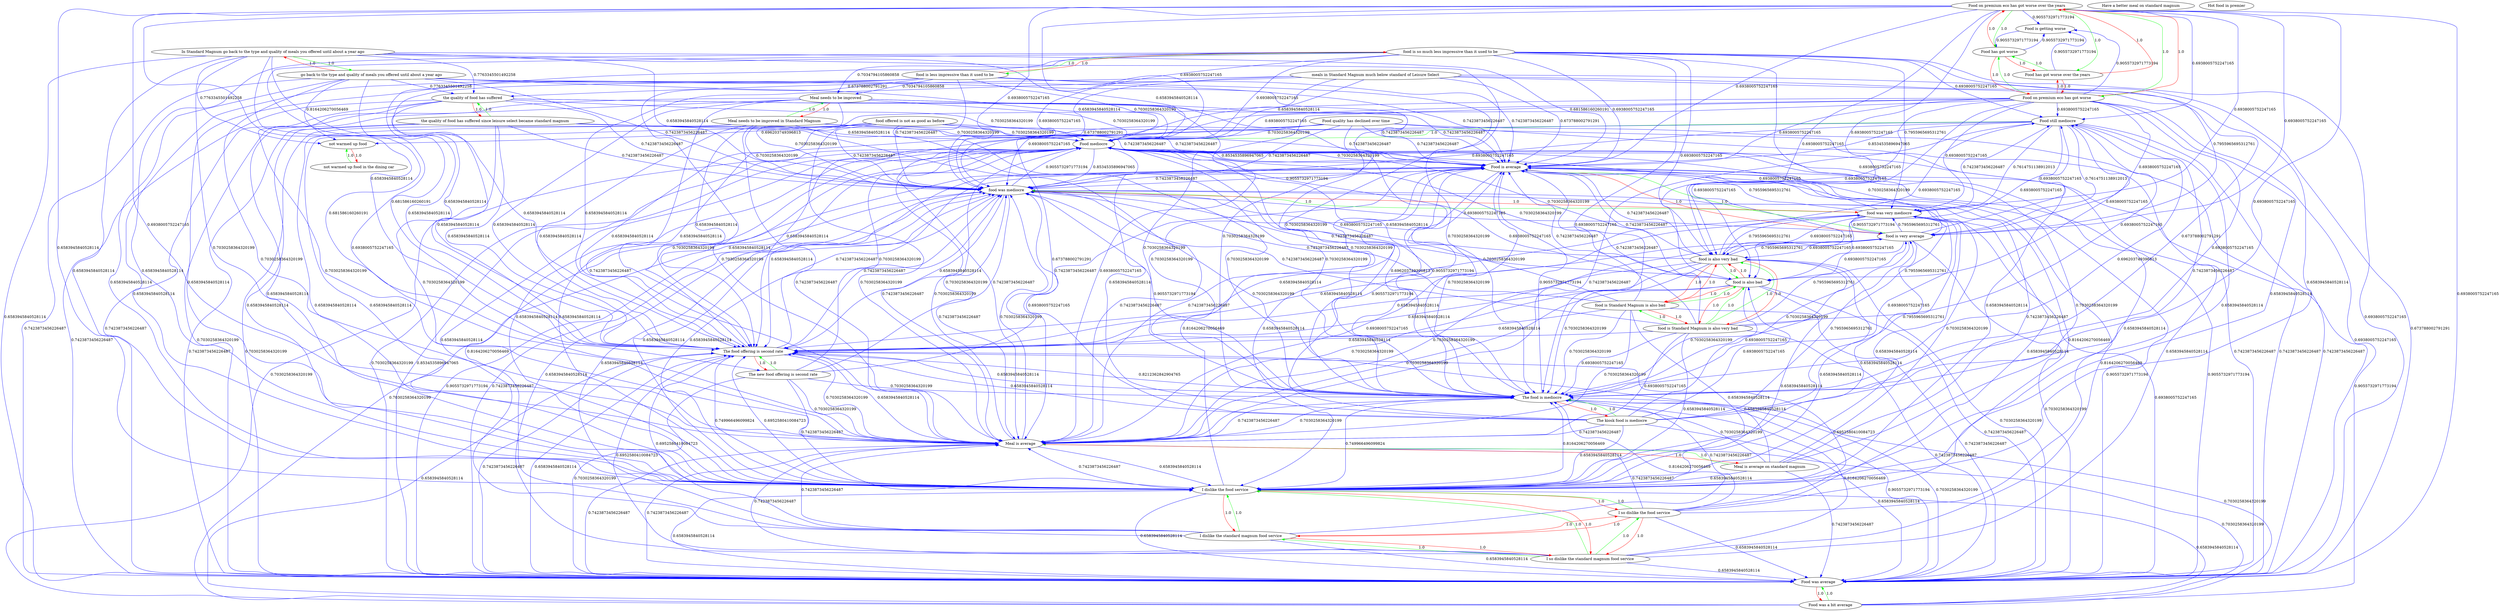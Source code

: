 digraph rawGraph {
"Food still mediocre";"Food mediocre";"Food quality has declined over time";"Food is average";"Food is getting worse";"Food on premium eco has got worse over the years";"Food on premium eco has got worse";"Food has got worse";"Food has got worse over the years";"Food was a bit average";"Food was average";"Have a better meal on standard magnum";"Hot food in premier";"I so dislike the standard magnum food service";"I dislike the standard magnum food service";"I dislike the food service";"I so dislike the food service";"In Standard Magnum go back to the type and quality of meals you offered until about a year ago";"go back to the type and quality of meals you offered until about a year ago";"Meal is average on standard magnum";"Meal is average";"Meal needs to be improved in Standard Magnum";"Meal needs to be improved";"The kiosk food is mediocre";"The food is mediocre";"The new food offering is second rate";"The food offering is second rate";"food is Standard Magnum is also very bad";"food is Standard Magnum is also bad";"food is also bad";"food is also very bad";"food is so much less impressive than it used to be";"food is less impressive than it used to be";"food is very average";"food offered is not as good as before";"food was very mediocre";"food was mediocre";"meals in Standard Magnum much below standard of Leisure Select";"not warmed up food in the dining car";"not warmed up food";"the quality of food has suffered since leisure select became standard magnum";"the quality of food has suffered";"Food still mediocre" -> "Food mediocre" [label=1.0] [color=green]
"Food quality has declined over time" -> "Food is average" [label=0.7423873456226487] [color=blue]
"Food mediocre" -> "Food is average" [label=0.8534535896947065] [color=blue]
"Food still mediocre" -> "Food is average" [label=0.8534535896947065] [color=blue]
"Food on premium eco has got worse over the years" -> "Food on premium eco has got worse" [label=1.0] [color=green]
"Food on premium eco has got worse" -> "Food has got worse" [label=1.0] [color=green]
"Food on premium eco has got worse over the years" -> "Food has got worse over the years" [label=1.0] [color=green]
"Food has got worse over the years" -> "Food has got worse" [label=1.0] [color=green]
"Food on premium eco has got worse over the years" -> "Food has got worse" [label=1.0] [color=green]
"Food on premium eco has got worse" -> "Food on premium eco has got worse over the years" [label=1.0] [color=red]
"Food on premium eco has got worse" -> "Food has got worse over the years" [label=1.0] [color=red]
"Food has got worse" -> "Food on premium eco has got worse over the years" [label=1.0] [color=red]
"Food has got worse" -> "Food on premium eco has got worse" [label=1.0] [color=red]
"Food has got worse" -> "Food has got worse over the years" [label=1.0] [color=red]
"Food has got worse over the years" -> "Food on premium eco has got worse over the years" [label=1.0] [color=red]
"Food has got worse over the years" -> "Food on premium eco has got worse" [label=1.0] [color=red]
"Food has got worse" -> "Food is getting worse" [label=0.9055732971773194] [color=blue]
"Food is getting worse" -> "Food has got worse" [label=0.9055732971773194] [color=blue]
"Food on premium eco has got worse over the years" -> "Food is getting worse" [label=0.9055732971773194] [color=blue]
"Food on premium eco has got worse" -> "Food is getting worse" [label=0.9055732971773194] [color=blue]
"Food has got worse over the years" -> "Food is getting worse" [label=0.9055732971773194] [color=blue]
"Food was a bit average" -> "Food was average" [label=1.0] [color=green]
"Food was average" -> "Food was a bit average" [label=1.0] [color=red]
"Food was average" -> "Food is average" [label=0.9055732971773194] [color=blue]
"Food is average" -> "Food was average" [label=0.9055732971773194] [color=blue]
"Food mediocre" -> "Food was average" [label=0.8534535896947065] [color=blue]
"Food was a bit average" -> "Food is average" [label=0.9055732971773194] [color=blue]
"I so dislike the standard magnum food service" -> "I dislike the standard magnum food service" [label=1.0] [color=green]
"I dislike the standard magnum food service" -> "I dislike the food service" [label=1.0] [color=green]
"I so dislike the standard magnum food service" -> "I so dislike the food service" [label=1.0] [color=green]
"I so dislike the food service" -> "I dislike the food service" [label=1.0] [color=green]
"I so dislike the standard magnum food service" -> "I dislike the food service" [label=1.0] [color=green]
"I dislike the standard magnum food service" -> "I so dislike the standard magnum food service" [label=1.0] [color=red]
"I dislike the standard magnum food service" -> "I so dislike the food service" [label=1.0] [color=red]
"I dislike the food service" -> "I so dislike the standard magnum food service" [label=1.0] [color=red]
"I dislike the food service" -> "I dislike the standard magnum food service" [label=1.0] [color=red]
"I dislike the food service" -> "I so dislike the food service" [label=1.0] [color=red]
"I so dislike the food service" -> "I so dislike the standard magnum food service" [label=1.0] [color=red]
"I so dislike the food service" -> "I dislike the standard magnum food service" [label=1.0] [color=red]
"In Standard Magnum go back to the type and quality of meals you offered until about a year ago" -> "go back to the type and quality of meals you offered until about a year ago" [label=1.0] [color=green]
"go back to the type and quality of meals you offered until about a year ago" -> "In Standard Magnum go back to the type and quality of meals you offered until about a year ago" [label=1.0] [color=red]
"Meal is average on standard magnum" -> "Meal is average" [label=1.0] [color=green]
"Meal is average" -> "Meal is average on standard magnum" [label=1.0] [color=red]
"Food is average" -> "Meal is average" [label=0.7423873456226487] [color=blue]
"Meal is average" -> "Food is average" [label=0.7423873456226487] [color=blue]
"Meal is average" -> "Food was average" [label=0.7423873456226487] [color=blue]
"Food was average" -> "Meal is average" [label=0.7423873456226487] [color=blue]
"Meal is average on standard magnum" -> "Food is average" [label=0.7423873456226487] [color=blue]
"Meal is average on standard magnum" -> "Food was average" [label=0.7423873456226487] [color=blue]
"Meal needs to be improved in Standard Magnum" -> "Meal needs to be improved" [label=1.0] [color=green]
"Meal needs to be improved" -> "Meal needs to be improved in Standard Magnum" [label=1.0] [color=red]
"Meal needs to be improved" -> "Meal is average" [label=0.7423873456226487] [color=blue]
"The kiosk food is mediocre" -> "The food is mediocre" [label=1.0] [color=green]
"The food is mediocre" -> "The kiosk food is mediocre" [label=1.0] [color=red]
"The food is mediocre" -> "Food is average" [label=0.9055732971773194] [color=blue]
"The food is mediocre" -> "Meal is average" [label=0.7423873456226487] [color=blue]
"I dislike the food service" -> "The food is mediocre" [label=0.8164206270056469] [color=blue]
"The food is mediocre" -> "I dislike the food service" [label=0.749966496099824] [color=blue]
"The food is mediocre" -> "Food was average" [label=0.9055732971773194] [color=blue]
"Food mediocre" -> "The food is mediocre" [label=0.696203749396813] [color=blue]
"The food is mediocre" -> "Food mediocre" [label=0.9055732971773194] [color=blue]
"The kiosk food is mediocre" -> "Food still mediocre" [label=0.7423873456226487] [color=blue]
"The new food offering is second rate" -> "The food offering is second rate" [label=1.0] [color=green]
"The food offering is second rate" -> "The new food offering is second rate" [label=1.0] [color=red]
"The food offering is second rate" -> "Food is average" [label=0.7423873456226487] [color=blue]
"In Standard Magnum go back to the type and quality of meals you offered until about a year ago" -> "The new food offering is second rate" [label=0.681586160260191] [color=blue]
"The food offering is second rate" -> "The food is mediocre" [label=0.8212362842904765] [color=blue]
"The food is mediocre" -> "The food offering is second rate" [label=0.6583945840528114] [color=blue]
"I dislike the food service" -> "The food offering is second rate" [label=0.6952580410084723] [color=blue]
"The food offering is second rate" -> "I dislike the food service" [label=0.749966496099824] [color=blue]
"The food offering is second rate" -> "Food was average" [label=0.7423873456226487] [color=blue]
"The new food offering is second rate" -> "Food is average" [label=0.7423873456226487] [color=blue]
"food is Standard Magnum is also very bad" -> "food is Standard Magnum is also bad" [label=1.0] [color=green]
"food is Standard Magnum is also bad" -> "food is also bad" [label=1.0] [color=green]
"food is Standard Magnum is also very bad" -> "food is also very bad" [label=1.0] [color=green]
"food is also very bad" -> "food is also bad" [label=1.0] [color=green]
"food is Standard Magnum is also very bad" -> "food is also bad" [label=1.0] [color=green]
"food is Standard Magnum is also bad" -> "food is Standard Magnum is also very bad" [label=1.0] [color=red]
"food is Standard Magnum is also bad" -> "food is also very bad" [label=1.0] [color=red]
"food is also bad" -> "food is Standard Magnum is also very bad" [label=1.0] [color=red]
"food is also bad" -> "food is Standard Magnum is also bad" [label=1.0] [color=red]
"food is also bad" -> "food is also very bad" [label=1.0] [color=red]
"food is also very bad" -> "food is Standard Magnum is also very bad" [label=1.0] [color=red]
"food is also very bad" -> "food is Standard Magnum is also bad" [label=1.0] [color=red]
"food is also bad" -> "Food is average" [label=0.7423873456226487] [color=blue]
"Food on premium eco has got worse" -> "food is also very bad" [label=0.6938005752247165] [color=blue]
"food is also bad" -> "Food was average" [label=0.7423873456226487] [color=blue]
"food is so much less impressive than it used to be" -> "food is less impressive than it used to be" [label=1.0] [color=green]
"food is less impressive than it used to be" -> "food is so much less impressive than it used to be" [label=1.0] [color=red]
"food is less impressive than it used to be" -> "Food is average" [label=0.7423873456226487] [color=blue]
"food is so much less impressive than it used to be" -> "food is also very bad" [label=0.6938005752247165] [color=blue]
"food is less impressive than it used to be" -> "Meal needs to be improved" [label=0.7034794105860858] [color=blue]
"food is less impressive than it used to be" -> "Food was average" [label=0.7423873456226487] [color=blue]
"food is very average" -> "Food is average" [label=1.0] [color=green]
"Food is average" -> "food is very average" [label=1.0] [color=red]
"food offered is not as good as before" -> "Food is average" [label=0.7423873456226487] [color=blue]
"food offered is not as good as before" -> "Food was average" [label=0.7423873456226487] [color=blue]
"food was very mediocre" -> "food was mediocre" [label=1.0] [color=green]
"food was mediocre" -> "food was very mediocre" [label=1.0] [color=red]
"food offered is not as good as before" -> "food was mediocre" [label=0.7423873456226487] [color=blue]
"Food is average" -> "food was mediocre" [label=0.7423873456226487] [color=blue]
"food was mediocre" -> "Food is average" [label=0.9055732971773194] [color=blue]
"food is very average" -> "food was very mediocre" [label=0.7955965695312761] [color=blue]
"food was very mediocre" -> "food is very average" [label=0.9055732971773194] [color=blue]
"The food offering is second rate" -> "food was mediocre" [label=0.7423873456226487] [color=blue]
"food is also bad" -> "food was mediocre" [label=0.7423873456226487] [color=blue]
"food is also very bad" -> "food was very mediocre" [label=0.7955965695312761] [color=blue]
"food was very mediocre" -> "food is also very bad" [label=0.6938005752247165] [color=blue]
"food is less impressive than it used to be" -> "food was mediocre" [label=0.7423873456226487] [color=blue]
"food is so much less impressive than it used to be" -> "food was very mediocre" [label=0.7955965695312761] [color=blue]
"food was mediocre" -> "Meal is average" [label=0.7423873456226487] [color=blue]
"The food is mediocre" -> "food was mediocre" [label=0.9055732971773194] [color=blue]
"food was mediocre" -> "The food is mediocre" [label=0.7030258364320199] [color=blue]
"The kiosk food is mediocre" -> "food was very mediocre" [label=0.7955965695312761] [color=blue]
"Food was average" -> "food was mediocre" [label=0.7423873456226487] [color=blue]
"food was mediocre" -> "Food was average" [label=0.9055732971773194] [color=blue]
"food was mediocre" -> "Food mediocre" [label=0.9055732971773194] [color=blue]
"Food mediocre" -> "food was mediocre" [label=0.8534535896947065] [color=blue]
"Food still mediocre" -> "food was very mediocre" [label=0.7614751138912013] [color=blue]
"food was very mediocre" -> "Food still mediocre" [label=0.7423873456226487] [color=blue]
"Food on premium eco has got worse" -> "food was very mediocre" [label=0.6938005752247165] [color=blue]
"not warmed up food in the dining car" -> "not warmed up food" [label=1.0] [color=green]
"not warmed up food" -> "not warmed up food in the dining car" [label=1.0] [color=red]
"food offered is not as good as before" -> "not warmed up food" [label=0.696203749396813] [color=blue]
"go back to the type and quality of meals you offered until about a year ago" -> "not warmed up food" [label=0.8164206270056469] [color=blue]
"the quality of food has suffered since leisure select became standard magnum" -> "the quality of food has suffered" [label=1.0] [color=green]
"the quality of food has suffered" -> "the quality of food has suffered since leisure select became standard magnum" [label=1.0] [color=red]
"the quality of food has suffered" -> "Food is average" [label=0.7423873456226487] [color=blue]
"the quality of food has suffered" -> "food was mediocre" [label=0.7423873456226487] [color=blue]
"go back to the type and quality of meals you offered until about a year ago" -> "the quality of food has suffered" [label=0.7763345501492258] [color=blue]
"meals in Standard Magnum much below standard of Leisure Select" -> "the quality of food has suffered" [label=0.673788002791291] [color=blue]
"the quality of food has suffered" -> "Food was average" [label=0.7423873456226487] [color=blue]
"Food still mediocre" -> "food is very average" [label=0.7614751138912013] [color=blue]
"Food still mediocre" -> "food is also very bad" [label=0.6938005752247165] [color=blue]
"Food still mediocre" -> "The food is mediocre" [label=0.696203749396813] [color=blue]
"Food still mediocre" -> "Meal is average" [label=0.7423873456226487] [color=blue]
"Food still mediocre" -> "Food was average" [label=0.7423873456226487] [color=blue]
"Food still mediocre" -> "food was mediocre" [label=0.6938005752247165] [color=blue]
"Food mediocre" -> "Meal is average" [label=0.7423873456226487] [color=blue]
"Food mediocre" -> "I dislike the food service" [label=0.6583945840528114] [color=blue]
"Food mediocre" -> "The food offering is second rate" [label=0.6583945840528114] [color=blue]
"Food quality has declined over time" -> "Meal is average" [label=0.7423873456226487] [color=blue]
"Food quality has declined over time" -> "Food was average" [label=0.7423873456226487] [color=blue]
"Food quality has declined over time" -> "food was mediocre" [label=0.7423873456226487] [color=blue]
"Food is average" -> "The food is mediocre" [label=0.7030258364320199] [color=blue]
"Food is average" -> "Food mediocre" [label=0.7030258364320199] [color=blue]
"Food on premium eco has got worse over the years" -> "food was very mediocre" [label=0.6938005752247165] [color=blue]
"Food on premium eco has got worse over the years" -> "food is also very bad" [label=0.6938005752247165] [color=blue]
"Food on premium eco has got worse" -> "food is very average" [label=0.6938005752247165] [color=blue]
"Food on premium eco has got worse" -> "food is also bad" [label=0.6938005752247165] [color=blue]
"Food on premium eco has got worse" -> "food was mediocre" [label=0.6938005752247165] [color=blue]
"Food on premium eco has got worse" -> "Food still mediocre" [label=0.6938005752247165] [color=blue]
"Food was a bit average" -> "Meal is average" [label=0.7030258364320199] [color=blue]
"Food was a bit average" -> "The food is mediocre" [label=0.7030258364320199] [color=blue]
"Food was a bit average" -> "food was mediocre" [label=0.7030258364320199] [color=blue]
"Food was a bit average" -> "Food mediocre" [label=0.7030258364320199] [color=blue]
"Food was average" -> "The food is mediocre" [label=0.7030258364320199] [color=blue]
"Food was average" -> "Food mediocre" [label=0.7030258364320199] [color=blue]
"I so dislike the standard magnum food service" -> "The food is mediocre" [label=0.8164206270056469] [color=blue]
"I so dislike the standard magnum food service" -> "The food offering is second rate" [label=0.6952580410084723] [color=blue]
"I dislike the standard magnum food service" -> "The food is mediocre" [label=0.8164206270056469] [color=blue]
"I dislike the standard magnum food service" -> "The food offering is second rate" [label=0.6952580410084723] [color=blue]
"I dislike the food service" -> "Food is average" [label=0.8164206270056469] [color=blue]
"I dislike the food service" -> "Meal is average" [label=0.7423873456226487] [color=blue]
"I dislike the food service" -> "Food was average" [label=0.6583945840528114] [color=blue]
"I dislike the food service" -> "food was mediocre" [label=0.6583945840528114] [color=blue]
"I dislike the food service" -> "Food mediocre" [label=0.6583945840528114] [color=blue]
"I so dislike the food service" -> "Food is average" [label=0.8164206270056469] [color=blue]
"I so dislike the food service" -> "The food is mediocre" [label=0.7423873456226487] [color=blue]
"I so dislike the food service" -> "Meal is average" [label=0.7423873456226487] [color=blue]
"I so dislike the food service" -> "The food offering is second rate" [label=0.6952580410084723] [color=blue]
"I so dislike the food service" -> "Food was average" [label=0.6583945840528114] [color=blue]
"I so dislike the food service" -> "food was mediocre" [label=0.6583945840528114] [color=blue]
"I so dislike the food service" -> "Food mediocre" [label=0.6583945840528114] [color=blue]
"In Standard Magnum go back to the type and quality of meals you offered until about a year ago" -> "the quality of food has suffered" [label=0.7763345501492258] [color=blue]
"In Standard Magnum go back to the type and quality of meals you offered until about a year ago" -> "Food is average" [label=0.681586160260191] [color=blue]
"In Standard Magnum go back to the type and quality of meals you offered until about a year ago" -> "The food offering is second rate" [label=0.681586160260191] [color=blue]
"In Standard Magnum go back to the type and quality of meals you offered until about a year ago" -> "not warmed up food" [label=0.7763345501492258] [color=blue]
"go back to the type and quality of meals you offered until about a year ago" -> "Food is average" [label=0.7423873456226487] [color=blue]
"go back to the type and quality of meals you offered until about a year ago" -> "food was mediocre" [label=0.7423873456226487] [color=blue]
"go back to the type and quality of meals you offered until about a year ago" -> "Food was average" [label=0.7423873456226487] [color=blue]
"Meal is average on standard magnum" -> "The food is mediocre" [label=0.7030258364320199] [color=blue]
"Meal is average on standard magnum" -> "food was mediocre" [label=0.7030258364320199] [color=blue]
"Meal is average on standard magnum" -> "Food mediocre" [label=0.7030258364320199] [color=blue]
"Meal is average" -> "The food is mediocre" [label=0.7030258364320199] [color=blue]
"Meal is average" -> "food was mediocre" [label=0.7030258364320199] [color=blue]
"Meal is average" -> "Food mediocre" [label=0.7030258364320199] [color=blue]
"Meal needs to be improved in Standard Magnum" -> "Meal is average" [label=0.7423873456226487] [color=blue]
"Meal needs to be improved" -> "Food is average" [label=0.7423873456226487] [color=blue]
"Meal needs to be improved" -> "The food is mediocre" [label=0.7030258364320199] [color=blue]
"Meal needs to be improved" -> "Food was average" [label=0.7030258364320199] [color=blue]
"Meal needs to be improved" -> "food was mediocre" [label=0.7030258364320199] [color=blue]
"Meal needs to be improved" -> "Food mediocre" [label=0.7030258364320199] [color=blue]
"The kiosk food is mediocre" -> "food is very average" [label=0.7955965695312761] [color=blue]
"The kiosk food is mediocre" -> "Food is average" [label=0.9055732971773194] [color=blue]
"The kiosk food is mediocre" -> "food is also very bad" [label=0.6938005752247165] [color=blue]
"The kiosk food is mediocre" -> "Meal is average" [label=0.7423873456226487] [color=blue]
"The kiosk food is mediocre" -> "I dislike the food service" [label=0.6583945840528114] [color=blue]
"The kiosk food is mediocre" -> "The food offering is second rate" [label=0.6583945840528114] [color=blue]
"The kiosk food is mediocre" -> "Food was average" [label=0.6583945840528114] [color=blue]
"The kiosk food is mediocre" -> "food was mediocre" [label=0.6938005752247165] [color=blue]
"The kiosk food is mediocre" -> "Food mediocre" [label=0.6583945840528114] [color=blue]
"The new food offering is second rate" -> "Meal is average" [label=0.7030258364320199] [color=blue]
"The new food offering is second rate" -> "The food is mediocre" [label=0.7030258364320199] [color=blue]
"The new food offering is second rate" -> "I dislike the food service" [label=0.7423873456226487] [color=blue]
"The new food offering is second rate" -> "Food was average" [label=0.7030258364320199] [color=blue]
"The new food offering is second rate" -> "food was mediocre" [label=0.7030258364320199] [color=blue]
"The new food offering is second rate" -> "Food mediocre" [label=0.7030258364320199] [color=blue]
"The food offering is second rate" -> "Meal is average" [label=0.7030258364320199] [color=blue]
"The food offering is second rate" -> "Food mediocre" [label=0.7030258364320199] [color=blue]
"food is Standard Magnum is also very bad" -> "food was very mediocre" [label=0.7955965695312761] [color=blue]
"food is Standard Magnum is also very bad" -> "Food is average" [label=0.7423873456226487] [color=blue]
"food is Standard Magnum is also very bad" -> "Food was average" [label=0.7423873456226487] [color=blue]
"food is Standard Magnum is also very bad" -> "food was mediocre" [label=0.7423873456226487] [color=blue]
"food is Standard Magnum is also bad" -> "Food is average" [label=0.7423873456226487] [color=blue]
"food is Standard Magnum is also bad" -> "Food was average" [label=0.7423873456226487] [color=blue]
"food is Standard Magnum is also bad" -> "food was mediocre" [label=0.7423873456226487] [color=blue]
"food is also bad" -> "Meal is average" [label=0.7030258364320199] [color=blue]
"food is also bad" -> "The food is mediocre" [label=0.7030258364320199] [color=blue]
"food is also bad" -> "Food mediocre" [label=0.7030258364320199] [color=blue]
"food is also very bad" -> "food is very average" [label=0.7955965695312761] [color=blue]
"food is also very bad" -> "Food is average" [label=0.7423873456226487] [color=blue]
"food is also very bad" -> "Meal is average" [label=0.7030258364320199] [color=blue]
"food is also very bad" -> "The food is mediocre" [label=0.7030258364320199] [color=blue]
"food is also very bad" -> "Food was average" [label=0.7030258364320199] [color=blue]
"food is also very bad" -> "food was mediocre" [label=0.6938005752247165] [color=blue]
"food is also very bad" -> "Food mediocre" [label=0.7030258364320199] [color=blue]
"food is also very bad" -> "Food still mediocre" [label=0.6938005752247165] [color=blue]
"food is so much less impressive than it used to be" -> "food is very average" [label=0.7955965695312761] [color=blue]
"food is so much less impressive than it used to be" -> "Food is average" [label=0.6938005752247165] [color=blue]
"food is so much less impressive than it used to be" -> "Meal needs to be improved" [label=0.7034794105860858] [color=blue]
"food is so much less impressive than it used to be" -> "Meal is average" [label=0.6938005752247165] [color=blue]
"food is so much less impressive than it used to be" -> "The food is mediocre" [label=0.6938005752247165] [color=blue]
"food is so much less impressive than it used to be" -> "food is also bad" [label=0.6938005752247165] [color=blue]
"food is so much less impressive than it used to be" -> "Food was average" [label=0.6938005752247165] [color=blue]
"food is so much less impressive than it used to be" -> "food was mediocre" [label=0.6938005752247165] [color=blue]
"food is so much less impressive than it used to be" -> "Food mediocre" [label=0.6938005752247165] [color=blue]
"food is so much less impressive than it used to be" -> "Food still mediocre" [label=0.6938005752247165] [color=blue]
"food is less impressive than it used to be" -> "Meal is average" [label=0.7030258364320199] [color=blue]
"food is less impressive than it used to be" -> "The food is mediocre" [label=0.7030258364320199] [color=blue]
"food is less impressive than it used to be" -> "Food mediocre" [label=0.7030258364320199] [color=blue]
"food is very average" -> "food is also very bad" [label=0.6938005752247165] [color=blue]
"food is very average" -> "Meal is average" [label=0.7030258364320199] [color=blue]
"food is very average" -> "The food is mediocre" [label=0.7030258364320199] [color=blue]
"food is very average" -> "Food was average" [label=0.7030258364320199] [color=blue]
"food is very average" -> "food was mediocre" [label=0.6938005752247165] [color=blue]
"food is very average" -> "Food mediocre" [label=0.7030258364320199] [color=blue]
"food is very average" -> "Food still mediocre" [label=0.6938005752247165] [color=blue]
"food offered is not as good as before" -> "Meal is average" [label=0.7030258364320199] [color=blue]
"food offered is not as good as before" -> "The food is mediocre" [label=0.7030258364320199] [color=blue]
"food offered is not as good as before" -> "Food mediocre" [label=0.7030258364320199] [color=blue]
"food was very mediocre" -> "Food is average" [label=0.7955965695312761] [color=blue]
"food was very mediocre" -> "Meal is average" [label=0.6938005752247165] [color=blue]
"food was very mediocre" -> "The food is mediocre" [label=0.6938005752247165] [color=blue]
"food was very mediocre" -> "food is also bad" [label=0.6938005752247165] [color=blue]
"food was very mediocre" -> "Food was average" [label=0.6938005752247165] [color=blue]
"food was very mediocre" -> "Food mediocre" [label=0.6938005752247165] [color=blue]
"food was mediocre" -> "I dislike the food service" [label=0.6583945840528114] [color=blue]
"food was mediocre" -> "The food offering is second rate" [label=0.6583945840528114] [color=blue]
"meals in Standard Magnum much below standard of Leisure Select" -> "Food is average" [label=0.673788002791291] [color=blue]
"meals in Standard Magnum much below standard of Leisure Select" -> "food was mediocre" [label=0.673788002791291] [color=blue]
"meals in Standard Magnum much below standard of Leisure Select" -> "Food was average" [label=0.673788002791291] [color=blue]
"the quality of food has suffered since leisure select became standard magnum" -> "Food is average" [label=0.7423873456226487] [color=blue]
"the quality of food has suffered since leisure select became standard magnum" -> "food was mediocre" [label=0.7423873456226487] [color=blue]
"the quality of food has suffered since leisure select became standard magnum" -> "Food was average" [label=0.7423873456226487] [color=blue]
"the quality of food has suffered" -> "Meal is average" [label=0.7030258364320199] [color=blue]
"the quality of food has suffered" -> "The food is mediocre" [label=0.7030258364320199] [color=blue]
"the quality of food has suffered" -> "I dislike the food service" [label=0.6583945840528114] [color=blue]
"the quality of food has suffered" -> "The food offering is second rate" [label=0.6583945840528114] [color=blue]
"the quality of food has suffered" -> "Food mediocre" [label=0.7030258364320199] [color=blue]
"Food still mediocre" -> "I dislike the food service" [label=0.6583945840528114] [color=blue]
"Food still mediocre" -> "The food offering is second rate" [label=0.6583945840528114] [color=blue]
"Food still mediocre" -> "food is also bad" [label=0.6938005752247165] [color=blue]
"Food quality has declined over time" -> "The food is mediocre" [label=0.7030258364320199] [color=blue]
"Food quality has declined over time" -> "I dislike the food service" [label=0.6583945840528114] [color=blue]
"Food quality has declined over time" -> "The food offering is second rate" [label=0.6583945840528114] [color=blue]
"Food quality has declined over time" -> "Food mediocre" [label=0.7030258364320199] [color=blue]
"Food is average" -> "I dislike the food service" [label=0.6583945840528114] [color=blue]
"Food is average" -> "The food offering is second rate" [label=0.6583945840528114] [color=blue]
"Food on premium eco has got worse over the years" -> "food is very average" [label=0.6938005752247165] [color=blue]
"Food on premium eco has got worse over the years" -> "Food is average" [label=0.6938005752247165] [color=blue]
"Food on premium eco has got worse over the years" -> "Meal is average" [label=0.6938005752247165] [color=blue]
"Food on premium eco has got worse over the years" -> "The food is mediocre" [label=0.6938005752247165] [color=blue]
"Food on premium eco has got worse over the years" -> "food is also bad" [label=0.6938005752247165] [color=blue]
"Food on premium eco has got worse over the years" -> "food was mediocre" [label=0.6938005752247165] [color=blue]
"Food on premium eco has got worse over the years" -> "Food was average" [label=0.6938005752247165] [color=blue]
"Food on premium eco has got worse over the years" -> "Food still mediocre" [label=0.6938005752247165] [color=blue]
"Food on premium eco has got worse over the years" -> "Food mediocre" [label=0.6938005752247165] [color=blue]
"Food on premium eco has got worse" -> "Food is average" [label=0.6938005752247165] [color=blue]
"Food on premium eco has got worse" -> "Meal is average" [label=0.6938005752247165] [color=blue]
"Food on premium eco has got worse" -> "The food is mediocre" [label=0.6938005752247165] [color=blue]
"Food on premium eco has got worse" -> "I dislike the food service" [label=0.6583945840528114] [color=blue]
"Food on premium eco has got worse" -> "The food offering is second rate" [label=0.6583945840528114] [color=blue]
"Food on premium eco has got worse" -> "Food was average" [label=0.6938005752247165] [color=blue]
"Food on premium eco has got worse" -> "Food mediocre" [label=0.6938005752247165] [color=blue]
"Food was a bit average" -> "I dislike the food service" [label=0.6583945840528114] [color=blue]
"Food was a bit average" -> "The food offering is second rate" [label=0.6583945840528114] [color=blue]
"Food was average" -> "I dislike the food service" [label=0.6583945840528114] [color=blue]
"Food was average" -> "The food offering is second rate" [label=0.6583945840528114] [color=blue]
"I so dislike the standard magnum food service" -> "Food is average" [label=0.8164206270056469] [color=blue]
"I so dislike the standard magnum food service" -> "Meal is average" [label=0.7423873456226487] [color=blue]
"I so dislike the standard magnum food service" -> "Food was average" [label=0.6583945840528114] [color=blue]
"I so dislike the standard magnum food service" -> "food was mediocre" [label=0.6583945840528114] [color=blue]
"I so dislike the standard magnum food service" -> "Food mediocre" [label=0.6583945840528114] [color=blue]
"I dislike the standard magnum food service" -> "Food is average" [label=0.8164206270056469] [color=blue]
"I dislike the standard magnum food service" -> "Meal is average" [label=0.7423873456226487] [color=blue]
"I dislike the standard magnum food service" -> "Food was average" [label=0.6583945840528114] [color=blue]
"I dislike the standard magnum food service" -> "food was mediocre" [label=0.6583945840528114] [color=blue]
"I dislike the standard magnum food service" -> "Food mediocre" [label=0.6583945840528114] [color=blue]
"In Standard Magnum go back to the type and quality of meals you offered until about a year ago" -> "Meal is average" [label=0.7030258364320199] [color=blue]
"In Standard Magnum go back to the type and quality of meals you offered until about a year ago" -> "The food is mediocre" [label=0.7030258364320199] [color=blue]
"In Standard Magnum go back to the type and quality of meals you offered until about a year ago" -> "I dislike the food service" [label=0.6583945840528114] [color=blue]
"In Standard Magnum go back to the type and quality of meals you offered until about a year ago" -> "food was mediocre" [label=0.6583945840528114] [color=blue]
"In Standard Magnum go back to the type and quality of meals you offered until about a year ago" -> "Food was average" [label=0.6583945840528114] [color=blue]
"In Standard Magnum go back to the type and quality of meals you offered until about a year ago" -> "Food mediocre" [label=0.6583945840528114] [color=blue]
"go back to the type and quality of meals you offered until about a year ago" -> "Meal is average" [label=0.7030258364320199] [color=blue]
"go back to the type and quality of meals you offered until about a year ago" -> "The food is mediocre" [label=0.7030258364320199] [color=blue]
"go back to the type and quality of meals you offered until about a year ago" -> "I dislike the food service" [label=0.6583945840528114] [color=blue]
"go back to the type and quality of meals you offered until about a year ago" -> "The food offering is second rate" [label=0.6583945840528114] [color=blue]
"go back to the type and quality of meals you offered until about a year ago" -> "Food mediocre" [label=0.6583945840528114] [color=blue]
"Meal is average on standard magnum" -> "I dislike the food service" [label=0.6583945840528114] [color=blue]
"Meal is average on standard magnum" -> "The food offering is second rate" [label=0.6583945840528114] [color=blue]
"Meal is average" -> "I dislike the food service" [label=0.6583945840528114] [color=blue]
"Meal is average" -> "The food offering is second rate" [label=0.6583945840528114] [color=blue]
"Meal needs to be improved in Standard Magnum" -> "Food is average" [label=0.7423873456226487] [color=blue]
"Meal needs to be improved in Standard Magnum" -> "The food is mediocre" [label=0.7030258364320199] [color=blue]
"Meal needs to be improved in Standard Magnum" -> "I dislike the food service" [label=0.6583945840528114] [color=blue]
"Meal needs to be improved in Standard Magnum" -> "The food offering is second rate" [label=0.6583945840528114] [color=blue]
"Meal needs to be improved in Standard Magnum" -> "Food was average" [label=0.7030258364320199] [color=blue]
"Meal needs to be improved in Standard Magnum" -> "food was mediocre" [label=0.7030258364320199] [color=blue]
"Meal needs to be improved in Standard Magnum" -> "Food mediocre" [label=0.7030258364320199] [color=blue]
"Meal needs to be improved" -> "I dislike the food service" [label=0.6583945840528114] [color=blue]
"Meal needs to be improved" -> "The food offering is second rate" [label=0.6583945840528114] [color=blue]
"The kiosk food is mediocre" -> "food is also bad" [label=0.6938005752247165] [color=blue]
"food is Standard Magnum is also very bad" -> "food is very average" [label=0.7955965695312761] [color=blue]
"food is Standard Magnum is also very bad" -> "Meal is average" [label=0.6938005752247165] [color=blue]
"food is Standard Magnum is also very bad" -> "The food is mediocre" [label=0.6938005752247165] [color=blue]
"food is Standard Magnum is also very bad" -> "I dislike the food service" [label=0.6583945840528114] [color=blue]
"food is Standard Magnum is also very bad" -> "The food offering is second rate" [label=0.6583945840528114] [color=blue]
"food is Standard Magnum is also very bad" -> "Food still mediocre" [label=0.6938005752247165] [color=blue]
"food is Standard Magnum is also very bad" -> "Food mediocre" [label=0.6938005752247165] [color=blue]
"food is Standard Magnum is also bad" -> "Meal is average" [label=0.7030258364320199] [color=blue]
"food is Standard Magnum is also bad" -> "The food is mediocre" [label=0.7030258364320199] [color=blue]
"food is Standard Magnum is also bad" -> "I dislike the food service" [label=0.6583945840528114] [color=blue]
"food is Standard Magnum is also bad" -> "The food offering is second rate" [label=0.6583945840528114] [color=blue]
"food is Standard Magnum is also bad" -> "Food mediocre" [label=0.6583945840528114] [color=blue]
"food is also bad" -> "I dislike the food service" [label=0.6583945840528114] [color=blue]
"food is also bad" -> "The food offering is second rate" [label=0.6583945840528114] [color=blue]
"food is also very bad" -> "I dislike the food service" [label=0.6583945840528114] [color=blue]
"food is also very bad" -> "The food offering is second rate" [label=0.6583945840528114] [color=blue]
"food is so much less impressive than it used to be" -> "I dislike the food service" [label=0.6583945840528114] [color=blue]
"food is so much less impressive than it used to be" -> "The food offering is second rate" [label=0.6583945840528114] [color=blue]
"food is less impressive than it used to be" -> "I dislike the food service" [label=0.6583945840528114] [color=blue]
"food is less impressive than it used to be" -> "The food offering is second rate" [label=0.6583945840528114] [color=blue]
"food is very average" -> "I dislike the food service" [label=0.6583945840528114] [color=blue]
"food is very average" -> "The food offering is second rate" [label=0.6583945840528114] [color=blue]
"food is very average" -> "food is also bad" [label=0.6938005752247165] [color=blue]
"food offered is not as good as before" -> "I dislike the food service" [label=0.6583945840528114] [color=blue]
"food offered is not as good as before" -> "The food offering is second rate" [label=0.6583945840528114] [color=blue]
"food was very mediocre" -> "I dislike the food service" [label=0.6583945840528114] [color=blue]
"food was very mediocre" -> "The food offering is second rate" [label=0.6583945840528114] [color=blue]
"meals in Standard Magnum much below standard of Leisure Select" -> "Meal is average" [label=0.673788002791291] [color=blue]
"meals in Standard Magnum much below standard of Leisure Select" -> "The food is mediocre" [label=0.673788002791291] [color=blue]
"meals in Standard Magnum much below standard of Leisure Select" -> "I dislike the food service" [label=0.6583945840528114] [color=blue]
"meals in Standard Magnum much below standard of Leisure Select" -> "The food offering is second rate" [label=0.6583945840528114] [color=blue]
"meals in Standard Magnum much below standard of Leisure Select" -> "Food mediocre" [label=0.6583945840528114] [color=blue]
"the quality of food has suffered since leisure select became standard magnum" -> "Meal is average" [label=0.7030258364320199] [color=blue]
"the quality of food has suffered since leisure select became standard magnum" -> "The food is mediocre" [label=0.7030258364320199] [color=blue]
"the quality of food has suffered since leisure select became standard magnum" -> "I dislike the food service" [label=0.6583945840528114] [color=blue]
"the quality of food has suffered since leisure select became standard magnum" -> "The food offering is second rate" [label=0.6583945840528114] [color=blue]
"the quality of food has suffered since leisure select became standard magnum" -> "Food mediocre" [label=0.6583945840528114] [color=blue]
"Food on premium eco has got worse over the years" -> "I dislike the food service" [label=0.6583945840528114] [color=blue]
"Food on premium eco has got worse over the years" -> "The food offering is second rate" [label=0.6583945840528114] [color=blue]
}